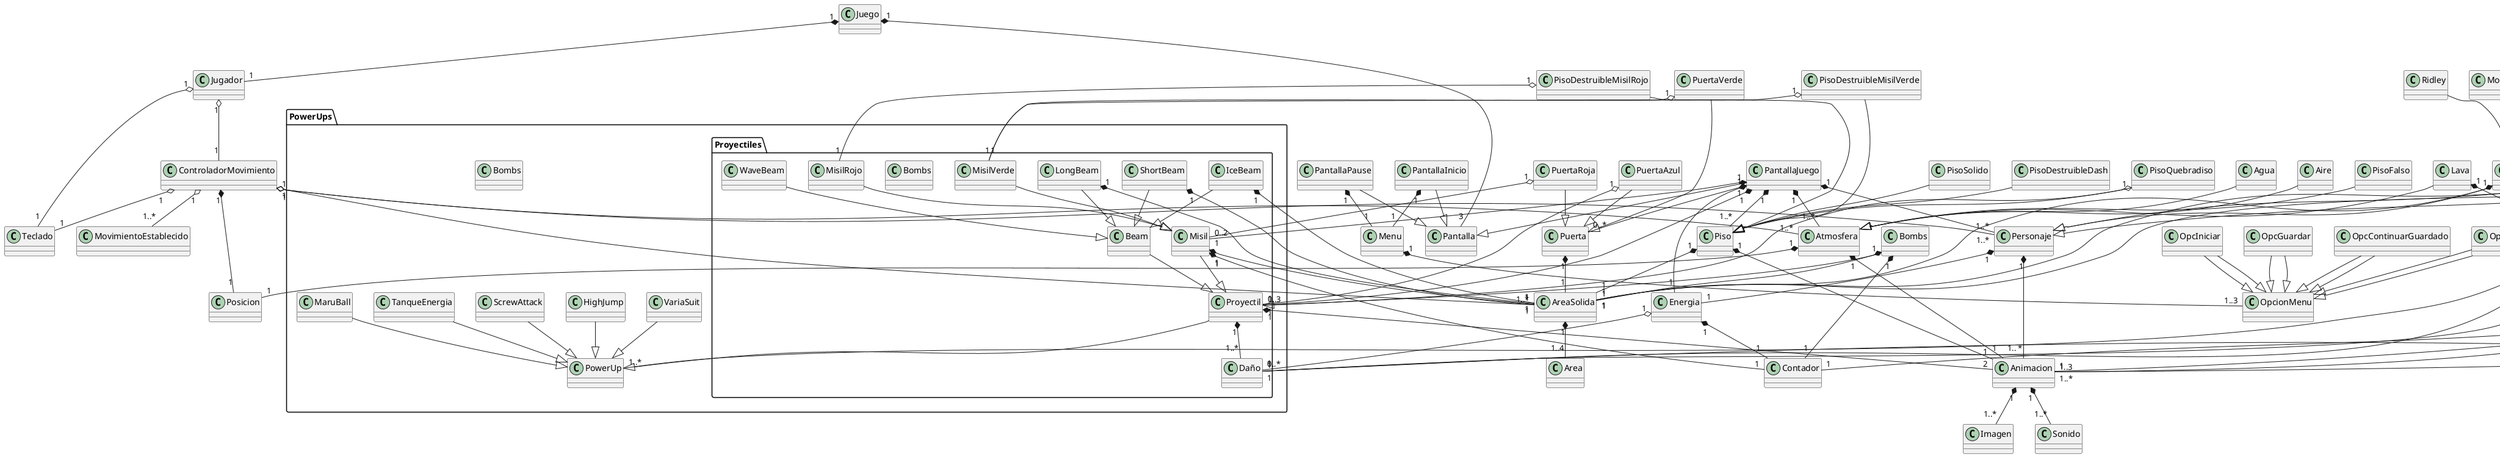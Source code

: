 @startuml Metroid

class Juego 
class Jugador

class Pantalla
class PantallaPause
class PantallaJuego
class PantallaInicio
class Menu
class OpcionMenu
class OpcIniciar
class OpcGuardar
class OpcContinuarGuardado
class OpcSalirPausa

class Piso
class PisoSolido
class PisoQuebradiso
class PisoDestruibleMisilRojo
class PisoDestruibleMisilVerde
class PisoDestruibleDash

package PowerUps{
class PowerUp
class TanqueEnergia
class MaruBall
class Bombs
Class VariaSuit
class HighJump
class ScrewAttack

package Proyectiles{
class Proyectil
class Daño
class Beam
class LongBeam
class IceBeam
class WaveBeam
class ShortBeam
class Bombs
class Misil
class MisilRojo
class MisilVerde
}
}

Class Puerta
class PuertaAzul
class PuertaRoja
class PuertaVerde

class Contador
class ControladorMovimiento
class Posicion
class AreaSolida
class Area
class MovimientoEstablecido
class Teclado

class Personaje
class Enemigo
class Floaters
class Hoppers
class Swoopers
class Swarms
class Flyers
class Crawlers
class Jefe
class Ridley
class MotherBrain
class Kraid
class SamusAran 
class Energia


class ObjetosUsable
class CargaDeEnergia
class CargaDeMisilRojo
class CargaDeMisilVerde

class Atmosfera
class Agua
class Lava 
class Aire
class PisoFalso

class Animacion
class Imagen
class Sonido

Juego "1" *-- "1" Jugador
Juego "1" *-- " 3" Pantalla
Jugador "1" o-- "1" Teclado
Jugador "1" o-- "1" ControladorMovimiento

PantallaJuego --|> Pantalla
PantallaPause --|> Pantalla
PantallaJuego "1" *-- "1..*" Atmosfera
PantallaJuego  "1" *-- "1..*" Personaje
PantallaJuego "1" *-- "1..*" Piso
PantallaJuego "1" *-- "0..*" Puerta
PantallaJuego "1" *-- "0..3" Proyectil
PantallaJuego "1" *-- "1" Energia
PantallaJuego "1" *-- "0..2" Misil
PantallaPause "1" *-- "1" Menu

Menu "1"*-- "1..3" OpcionMenu
OpcIniciar --|> OpcionMenu
OpcGuardar --|> OpcionMenu
OpcContinuarGuardado --|> OpcionMenu
OpcSalirPausa --|> OpcionMenu
PantallaInicio "1" *-- "1" Menu
PantallaInicio --|> Pantalla
OpcIniciar --|> OpcionMenu
OpcGuardar --|> OpcionMenu
OpcContinuarGuardado --|> OpcionMenu
OpcSalirPausa --|> OpcionMenu


Piso "1" *-- "1" Animacion
Piso "1" *-- "1" AreaSolida
PisoSolido --|> Piso
PisoDestruibleMisilRojo --|> Piso
PisoDestruibleMisilVerde --|> Piso
PisoDestruibleDash --|> Piso
PisoQuebradiso --|> Piso

PisoDestruibleMisilRojo "1" o-- "1" MisilRojo
PisoDestruibleMisilVerde "1" o-- "1" MisilVerde
PisoQuebradiso "1" o-- "1" Proyectil

SamusAran "1" o-- "1..*" PowerUp
TanqueEnergia --|> PowerUp
MaruBall --|> PowerUp
VariaSuit --|> PowerUp
HighJump --|> PowerUp
ScrewAttack --|> PowerUp

Proyectil "1" *-- "1..*" Daño
Proyectil "1" *-- "2" Animacion
Proyectil --|> PowerUp
Beam --|> Proyectil
Misil --|> Proyectil
Misil "1" *-- "1" Contador
Bombs "1" *-- "1" Contador
MisilRojo --|> Misil
MisilVerde --|> Misil
Bombs --|> Proyectil
ShortBeam --|> Beam
IceBeam --|> Beam
LongBeam --|> Beam
WaveBeam --|> Beam
Misil "1" *-- "1" AreaSolida
Bombs "1" *-- "1" AreaSolida
IceBeam  "1" *-- "1" AreaSolida
ShortBeam "1" *-- "1" AreaSolida
LongBeam "1" *-- "1" AreaSolida
AreaSolida "1" *-- "1..4" Area



ObjetosUsable "1" *-- "1" Animacion
ObjetosUsable "1" *-- "1" Contador
CargaDeEnergia --|> ObjetosUsable
CargaDeMisilRojo --|> ObjetosUsable
CargaDeMisilVerde --|> ObjetosUsable

Atmosfera "1" *-- "1" Animacion 
Atmosfera "1" *-- "1" Posicion
Agua --|> Atmosfera
Lava --|> Atmosfera
Aire --|>Atmosfera
Lava "1" *-- "1" Daño
PisoFalso --|> Atmosfera

Enemigo --|> Personaje
Jefe --|> Personaje
SamusAran --|> Personaje
ControladorMovimiento "1" o-- "1..*" Personaje
Enemigo  "1" *-- "0,1" ObjetosUsable
SamusAran "1" o-- "0..*" ObjetosUsable
Personaje "1" *-- "1" Energia
Energia "1" o-- "0..*" Daño
Energia "1" *-- "1" Contador
SamusAran "1" *-- "1" AreaSolida
Personaje "1" *-- "1.. *" Animacion

Floaters --|> Enemigo
Hoppers --|> Enemigo
Swoopers --|> Enemigo
Swarms --|> Enemigo
Flyers --|> Enemigo
Crawlers --|> Enemigo
MotherBrain --|> Jefe
Ridley --|> Jefe
Kraid --|> Jefe
Enemigo "1" *-- "1" Daño
Enemigo "1" *-- "1" AreaSolida
Enemigo "1" *-- "1..3" Animacion
Jefe "1" *-- "1" Daño
Jefe "1" *-- "1" AreaSolida
Jefe "1" *-- "1..*" Animacion 

ControladorMovimiento "1" *-- "1" Posicion
ControladorMovimiento "1" o-- "1..*" AreaSolida
ControladorMovimiento "1" o-- "1..*" MovimientoEstablecido
ControladorMovimiento "1" o-- "1" Teclado
ControladorMovimiento "1" o-- "1..*" Atmosfera

PuertaAzul --|> Puerta
PuertaVerde--|> Puerta
PuertaRoja --|> Puerta

Puerta "1" *-- "1" AreaSolida
PuertaAzul "1" o-- "1" Proyectil
PuertaRoja "1" o-- "1" Misil
PuertaVerde "1" o-- "1" MisilVerde


Animacion "1" *-- "1..*" Imagen
Animacion "1" *-- "1..*" Sonido

